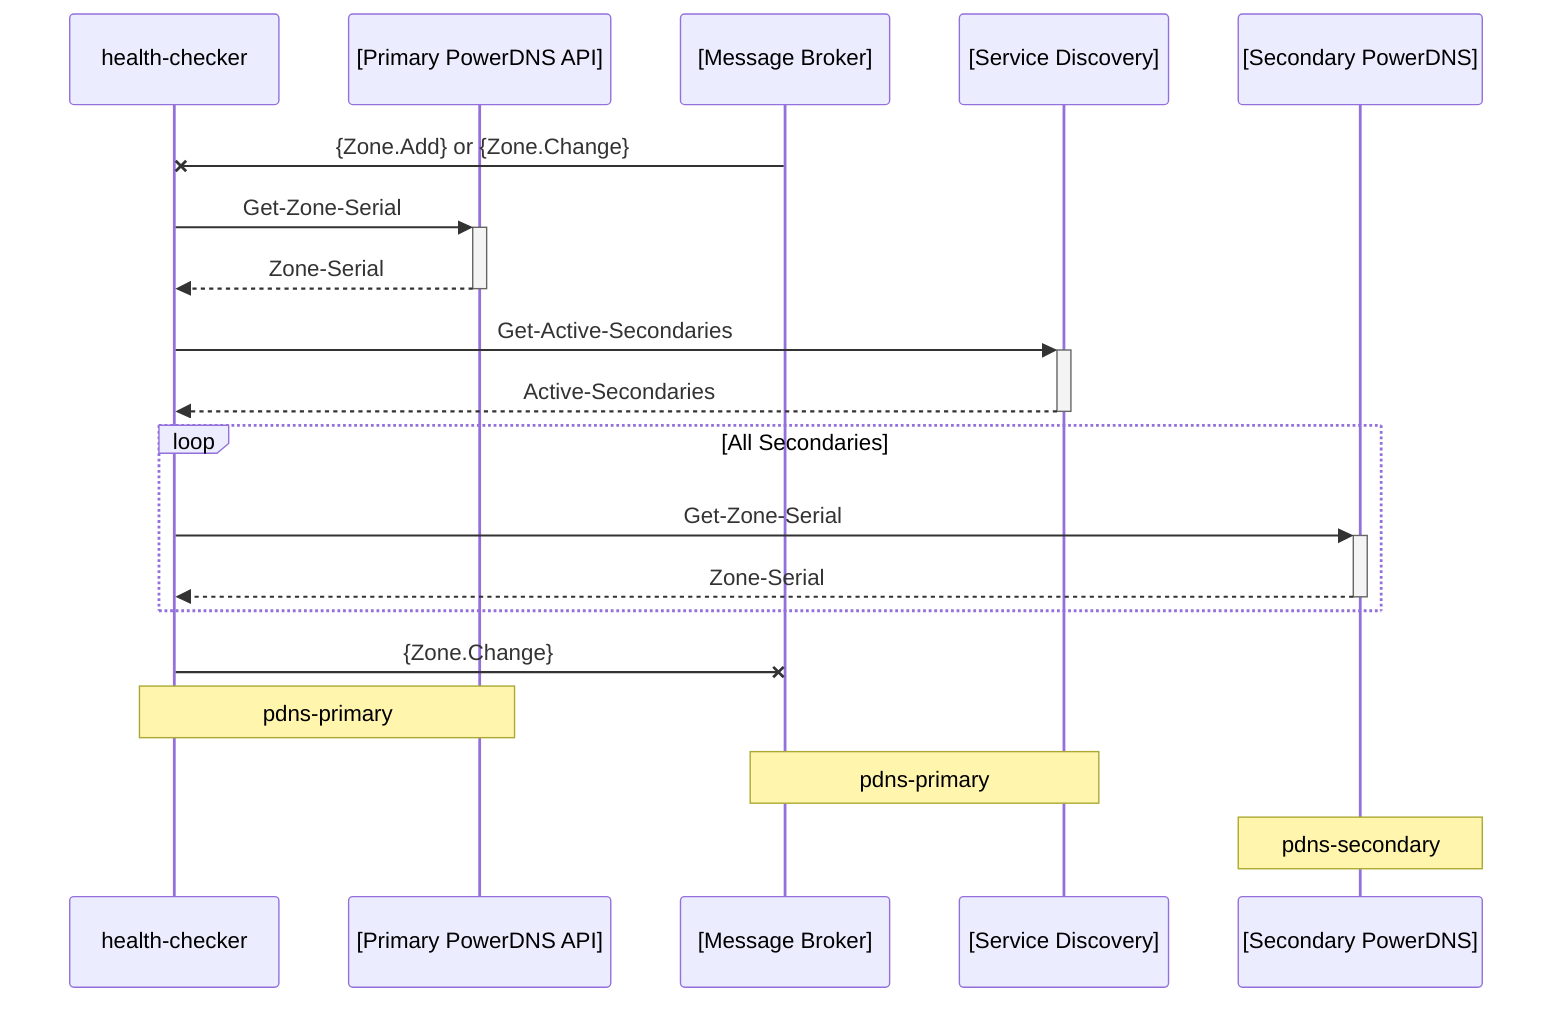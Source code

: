 sequenceDiagram
participant a as health-checker
participant b as [Primary PowerDNS API]
participant c as [Message Broker]
participant d as [Service Discovery]
participant e as [Secondary PowerDNS]
c-xa: {Zone.Add} or {Zone.Change}
a->>+b: Get-Zone-Serial
b-->>-a: Zone-Serial
a->>+d: Get-Active-Secondaries
d-->>-a: Active-Secondaries
loop All Secondaries
a->>+e: Get-Zone-Serial
e-->>-a: Zone-Serial
end
a-xc: {Zone.Change}
Note over a,b: pdns-primary
Note over c,d: pdns-primary
Note over e: pdns-secondary
